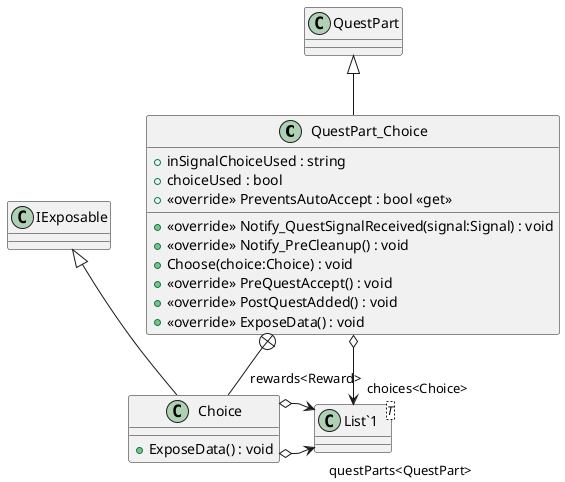 @startuml
class QuestPart_Choice {
    + inSignalChoiceUsed : string
    + choiceUsed : bool
    + <<override>> PreventsAutoAccept : bool <<get>>
    + <<override>> Notify_QuestSignalReceived(signal:Signal) : void
    + <<override>> Notify_PreCleanup() : void
    + Choose(choice:Choice) : void
    + <<override>> PreQuestAccept() : void
    + <<override>> PostQuestAdded() : void
    + <<override>> ExposeData() : void
}
class Choice {
    + ExposeData() : void
}
class "List`1"<T> {
}
QuestPart <|-- QuestPart_Choice
QuestPart_Choice o-> "choices<Choice>" "List`1"
QuestPart_Choice +-- Choice
IExposable <|-- Choice
Choice o-> "questParts<QuestPart>" "List`1"
Choice o-> "rewards<Reward>" "List`1"
@enduml
